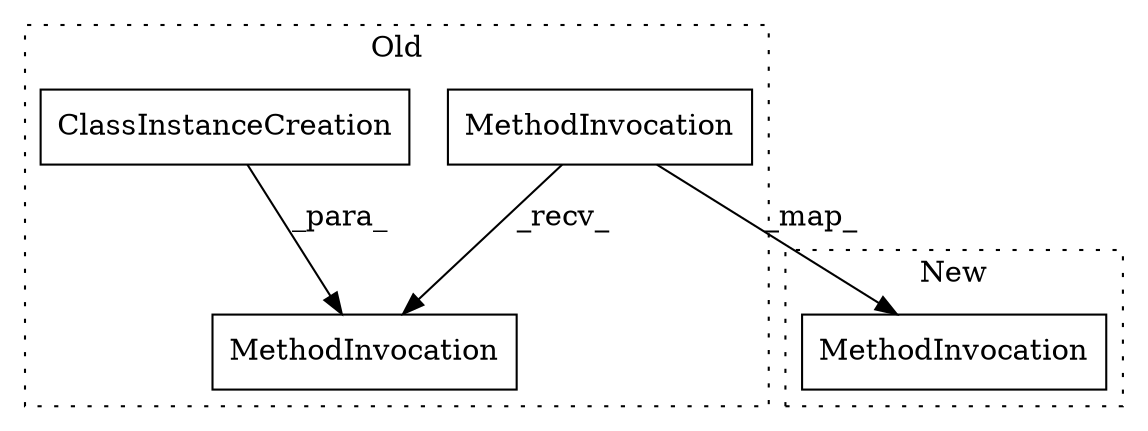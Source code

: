 digraph G {
subgraph cluster0 {
1 [label="ClassInstanceCreation" a="14" s="31235" l="45" shape="box"];
3 [label="MethodInvocation" a="32" s="31498,31522" l="16,1" shape="box"];
4 [label="MethodInvocation" a="32" s="31456,31487" l="17,1" shape="box"];
label = "Old";
style="dotted";
}
subgraph cluster1 {
2 [label="MethodInvocation" a="32" s="26487,26518" l="17,1" shape="box"];
label = "New";
style="dotted";
}
1 -> 3 [label="_para_"];
4 -> 3 [label="_recv_"];
4 -> 2 [label="_map_"];
}